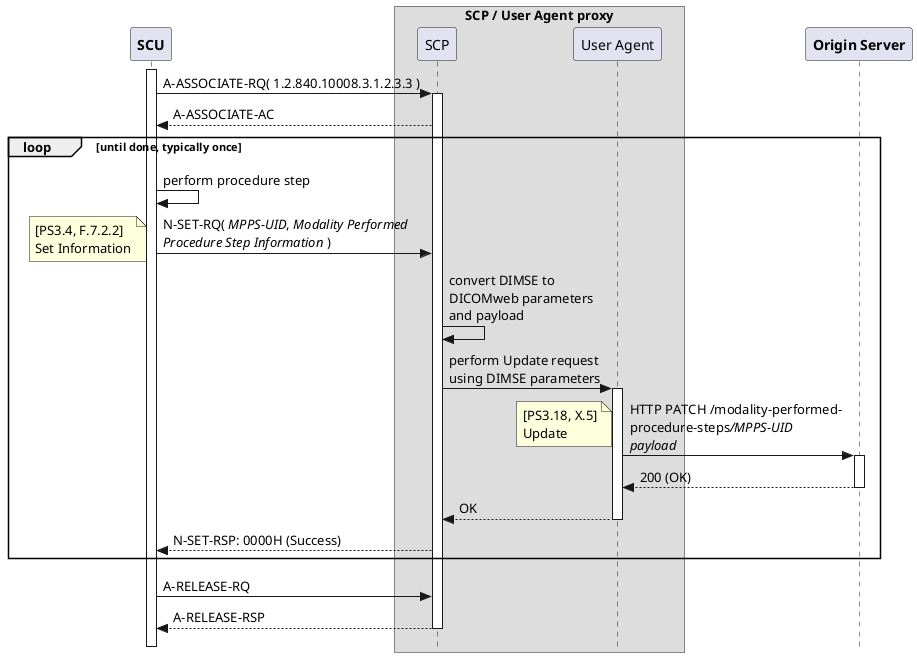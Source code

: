 @startuml SCP-UA Proxy
!pragma teoz true
skinparam style strictuml
hide footbox

participant "**SCU**" as SCU
box SCP / User Agent proxy
  participant "SCP" as SCP
  participant "User Agent" as UA
end box
participant "**Origin Server**" as OS

activate SCU
SCU -> SCP: A-ASSOCIATE-RQ( 1.2.840.10008.3.1.2.3.3 )
activate SCP
SCU <-- SCP: A-ASSOCIATE-AC

loop until done, typically once
  SCU -> SCU: perform procedure step
  SCU -> SCP: N-SET-RQ( //MPPS-UID//, //Modality Performed//\n//Procedure Step Information// )
  note left: [PS3.4, F.7.2.2]\nSet Information
  SCP -> SCP: convert DIMSE to\nDICOMweb parameters\nand payload
  SCP -> UA: perform Update request\nusing DIMSE parameters
  activate UA
  UA -> OS: HTTP PATCH /modality-performed-\nprocedure-steps///MPPS-UID//\n//payload//
  activate OS
  note left: [PS3.18, X.5]\nUpdate
  UA <-- OS: 200 (OK)
  deactivate OS
  SCP <-- UA: OK
  deactivate UA
  SCU <-- SCP: N-SET-RSP: 0000H (Success)
end
SCU -> SCP: A-RELEASE-RQ
SCU <-- SCP: A-RELEASE-RSP
deactivate SCP
